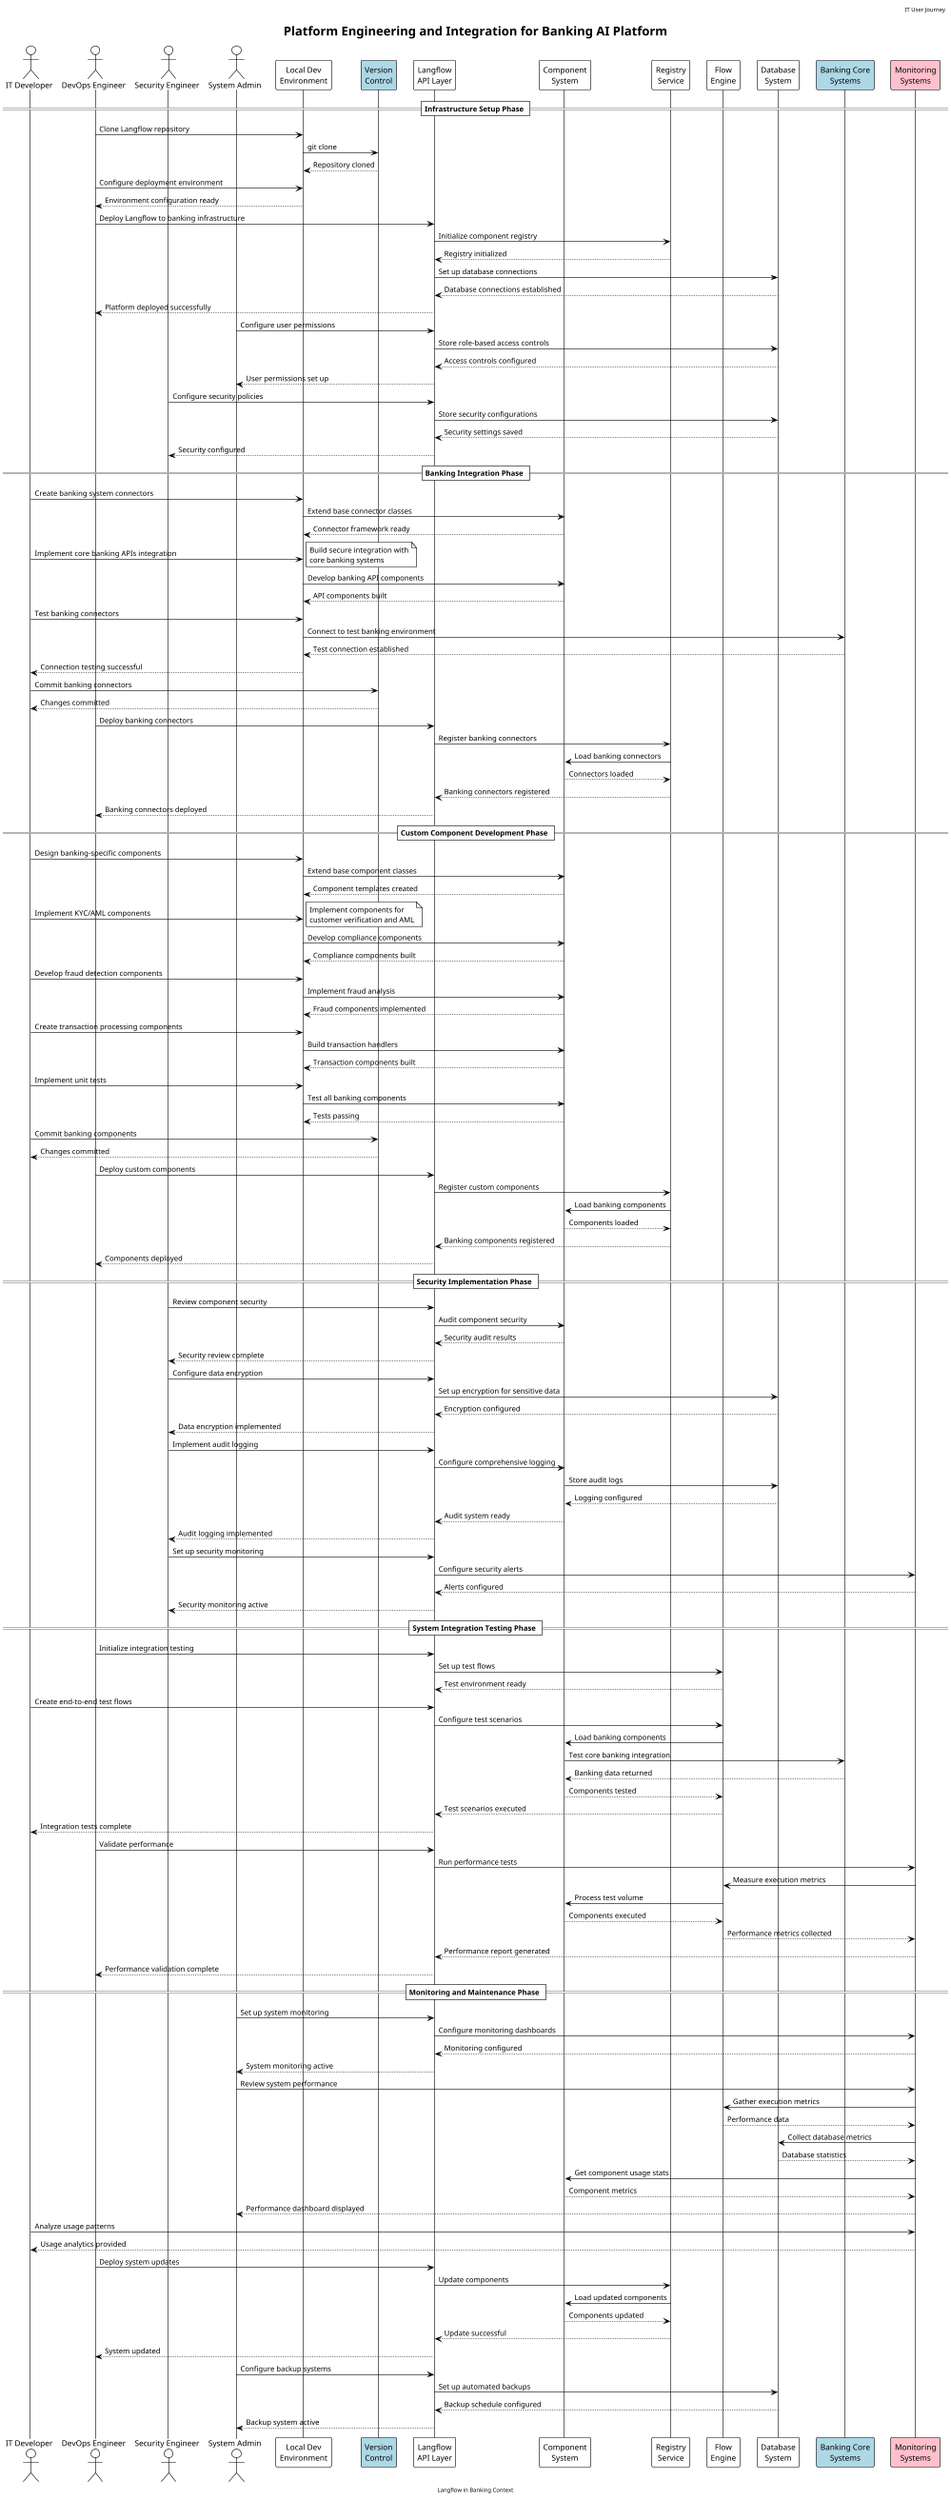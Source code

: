 @startuml Platform Engineering and Integration
!theme plain
scale max 1000 width

'Define participants
actor "IT Developer" as Dev
actor "DevOps Engineer" as DevOps
actor "Security Engineer" as Sec
actor "System Admin" as Admin
participant "Local Dev\nEnvironment" as LocalDev
participant "Version\nControl" as Git #lightblue
participant "Langflow\nAPI Layer" as API
participant "Component\nSystem" as CompSys
participant "Registry\nService" as Registry
participant "Flow\nEngine" as FlowEngine
participant "Database\nSystem" as DB
participant "Banking Core\nSystems" as Core #lightblue
participant "Monitoring\nSystems" as Monitor #pink

'Title and headers
title Platform Engineering and Integration for Banking AI Platform
header IT User Journey
footer Langflow in Banking Context

'Sequence definition
== Infrastructure Setup Phase ==

DevOps -> LocalDev: Clone Langflow repository
LocalDev -> Git: git clone
Git --> LocalDev: Repository cloned

DevOps -> LocalDev: Configure deployment environment
LocalDev --> DevOps: Environment configuration ready

DevOps -> API: Deploy Langflow to banking infrastructure
API -> Registry: Initialize component registry
Registry --> API: Registry initialized
API -> DB: Set up database connections
DB --> API: Database connections established
API --> DevOps: Platform deployed successfully

Admin -> API: Configure user permissions
API -> DB: Store role-based access controls
DB --> API: Access controls configured
API --> Admin: User permissions set up

Sec -> API: Configure security policies
API -> DB: Store security configurations
DB --> API: Security settings saved
API --> Sec: Security configured

== Banking Integration Phase ==

Dev -> LocalDev: Create banking system connectors
LocalDev -> CompSys: Extend base connector classes
CompSys --> LocalDev: Connector framework ready

Dev -> LocalDev: Implement core banking APIs integration
note right: Build secure integration with\ncore banking systems
LocalDev -> CompSys: Develop banking API components
CompSys --> LocalDev: API components built

Dev -> LocalDev: Test banking connectors
LocalDev -> Core: Connect to test banking environment
Core --> LocalDev: Test connection established
LocalDev --> Dev: Connection testing successful

Dev -> Git: Commit banking connectors
Git --> Dev: Changes committed

DevOps -> API: Deploy banking connectors
API -> Registry: Register banking connectors
Registry -> CompSys: Load banking connectors
CompSys --> Registry: Connectors loaded
Registry --> API: Banking connectors registered
API --> DevOps: Banking connectors deployed

== Custom Component Development Phase ==

Dev -> LocalDev: Design banking-specific components
LocalDev -> CompSys: Extend base component classes
CompSys --> LocalDev: Component templates created

Dev -> LocalDev: Implement KYC/AML components
note right: Implement components for\ncustomer verification and AML
LocalDev -> CompSys: Develop compliance components
CompSys --> LocalDev: Compliance components built

Dev -> LocalDev: Develop fraud detection components
LocalDev -> CompSys: Implement fraud analysis
CompSys --> LocalDev: Fraud components implemented

Dev -> LocalDev: Create transaction processing components
LocalDev -> CompSys: Build transaction handlers
CompSys --> LocalDev: Transaction components built

Dev -> LocalDev: Implement unit tests
LocalDev -> CompSys: Test all banking components
CompSys --> LocalDev: Tests passing

Dev -> Git: Commit banking components
Git --> Dev: Changes committed

DevOps -> API: Deploy custom components
API -> Registry: Register custom components
Registry -> CompSys: Load banking components
CompSys --> Registry: Components loaded
Registry --> API: Banking components registered
API --> DevOps: Components deployed

== Security Implementation Phase ==

Sec -> API: Review component security
API -> CompSys: Audit component security
CompSys --> API: Security audit results
API --> Sec: Security review complete

Sec -> API: Configure data encryption
API -> DB: Set up encryption for sensitive data
DB --> API: Encryption configured
API --> Sec: Data encryption implemented

Sec -> API: Implement audit logging
API -> CompSys: Configure comprehensive logging
CompSys -> DB: Store audit logs
DB --> CompSys: Logging configured
CompSys --> API: Audit system ready
API --> Sec: Audit logging implemented

Sec -> API: Set up security monitoring
API -> Monitor: Configure security alerts
Monitor --> API: Alerts configured
API --> Sec: Security monitoring active

== System Integration Testing Phase ==

DevOps -> API: Initialize integration testing
API -> FlowEngine: Set up test flows
FlowEngine --> API: Test environment ready

Dev -> API: Create end-to-end test flows
API -> FlowEngine: Configure test scenarios
FlowEngine -> CompSys: Load banking components
CompSys -> Core: Test core banking integration
Core --> CompSys: Banking data returned
CompSys --> FlowEngine: Components tested
FlowEngine --> API: Test scenarios executed
API --> Dev: Integration tests complete

DevOps -> API: Validate performance
API -> Monitor: Run performance tests
Monitor -> FlowEngine: Measure execution metrics
FlowEngine -> CompSys: Process test volume
CompSys --> FlowEngine: Components executed
FlowEngine --> Monitor: Performance metrics collected
Monitor --> API: Performance report generated
API --> DevOps: Performance validation complete

== Monitoring and Maintenance Phase ==

Admin -> API: Set up system monitoring
API -> Monitor: Configure monitoring dashboards
Monitor --> API: Monitoring configured
API --> Admin: System monitoring active

Admin -> Monitor: Review system performance
Monitor -> FlowEngine: Gather execution metrics
FlowEngine --> Monitor: Performance data
Monitor -> DB: Collect database metrics
DB --> Monitor: Database statistics
Monitor -> CompSys: Get component usage stats
CompSys --> Monitor: Component metrics
Monitor --> Admin: Performance dashboard displayed

Dev -> Monitor: Analyze usage patterns
Monitor --> Dev: Usage analytics provided

DevOps -> API: Deploy system updates
API -> Registry: Update components
Registry -> CompSys: Load updated components
CompSys --> Registry: Components updated
Registry --> API: Update successful
API --> DevOps: System updated

Admin -> API: Configure backup systems
API -> DB: Set up automated backups
DB --> API: Backup schedule configured
API --> Admin: Backup system active

@enduml 